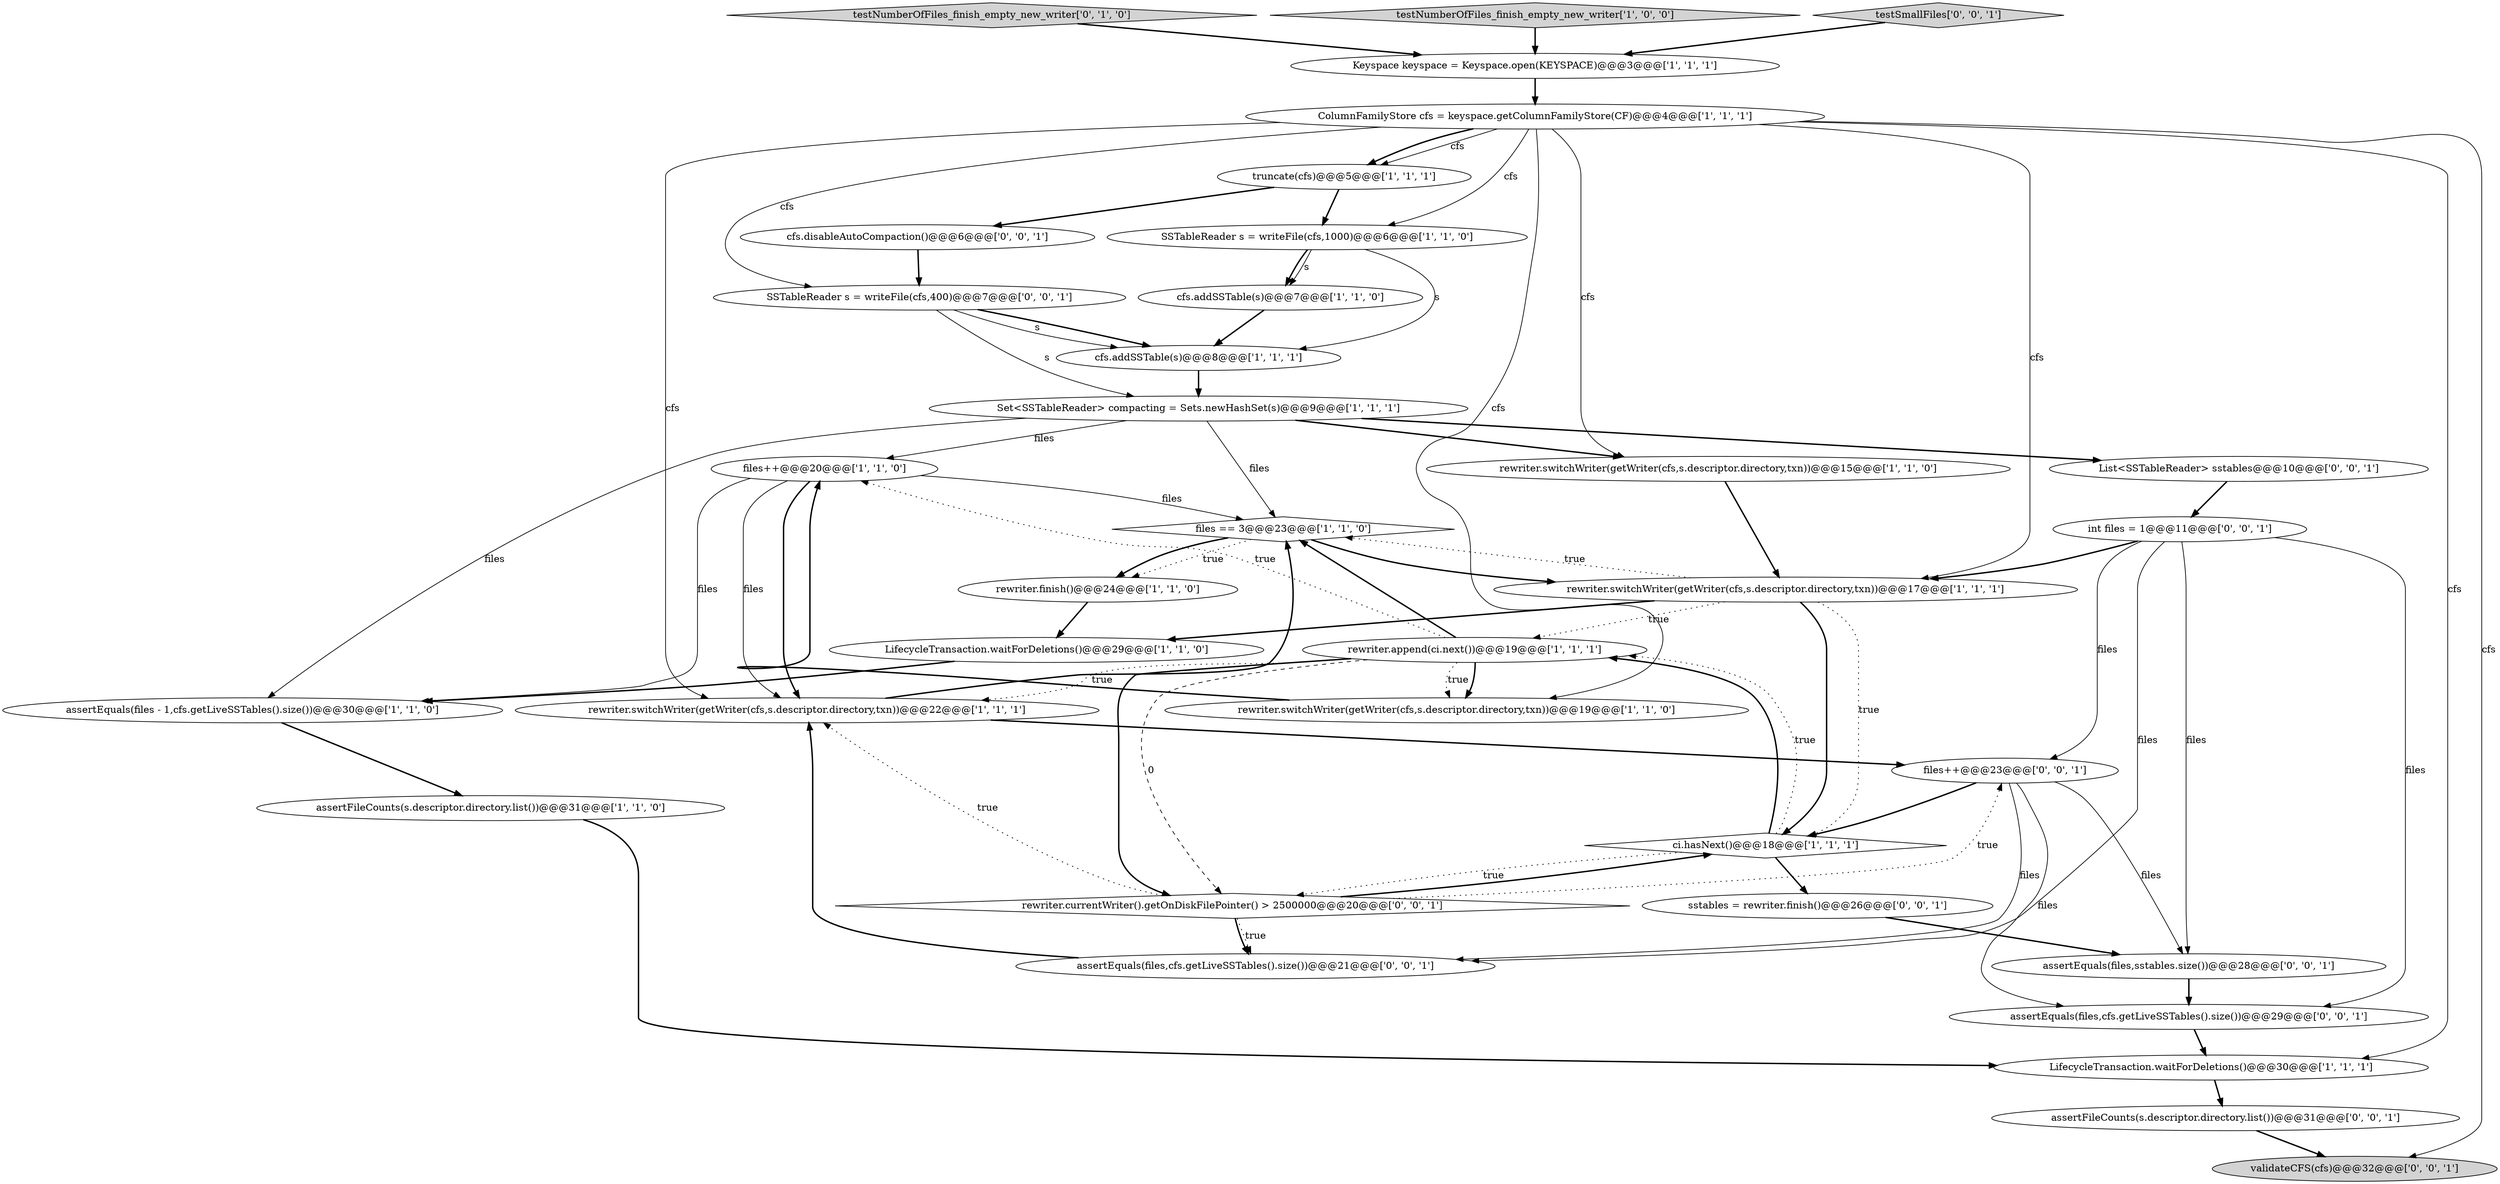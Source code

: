 digraph {
19 [style = filled, label = "files++@@@20@@@['1', '1', '0']", fillcolor = white, shape = ellipse image = "AAA0AAABBB1BBB"];
17 [style = filled, label = "LifecycleTransaction.waitForDeletions()@@@29@@@['1', '1', '0']", fillcolor = white, shape = ellipse image = "AAA0AAABBB1BBB"];
27 [style = filled, label = "files++@@@23@@@['0', '0', '1']", fillcolor = white, shape = ellipse image = "AAA0AAABBB3BBB"];
0 [style = filled, label = "assertFileCounts(s.descriptor.directory.list())@@@31@@@['1', '1', '0']", fillcolor = white, shape = ellipse image = "AAA0AAABBB1BBB"];
5 [style = filled, label = "Keyspace keyspace = Keyspace.open(KEYSPACE)@@@3@@@['1', '1', '1']", fillcolor = white, shape = ellipse image = "AAA0AAABBB1BBB"];
15 [style = filled, label = "rewriter.append(ci.next())@@@19@@@['1', '1', '1']", fillcolor = white, shape = ellipse image = "AAA0AAABBB1BBB"];
21 [style = filled, label = "testNumberOfFiles_finish_empty_new_writer['0', '1', '0']", fillcolor = lightgray, shape = diamond image = "AAA0AAABBB2BBB"];
8 [style = filled, label = "rewriter.switchWriter(getWriter(cfs,s.descriptor.directory,txn))@@@17@@@['1', '1', '1']", fillcolor = white, shape = ellipse image = "AAA0AAABBB1BBB"];
32 [style = filled, label = "assertEquals(files,cfs.getLiveSSTables().size())@@@21@@@['0', '0', '1']", fillcolor = white, shape = ellipse image = "AAA0AAABBB3BBB"];
26 [style = filled, label = "assertFileCounts(s.descriptor.directory.list())@@@31@@@['0', '0', '1']", fillcolor = white, shape = ellipse image = "AAA0AAABBB3BBB"];
20 [style = filled, label = "files == 3@@@23@@@['1', '1', '0']", fillcolor = white, shape = diamond image = "AAA0AAABBB1BBB"];
9 [style = filled, label = "truncate(cfs)@@@5@@@['1', '1', '1']", fillcolor = white, shape = ellipse image = "AAA0AAABBB1BBB"];
3 [style = filled, label = "cfs.addSSTable(s)@@@8@@@['1', '1', '1']", fillcolor = white, shape = ellipse image = "AAA0AAABBB1BBB"];
31 [style = filled, label = "rewriter.currentWriter().getOnDiskFilePointer() > 2500000@@@20@@@['0', '0', '1']", fillcolor = white, shape = diamond image = "AAA0AAABBB3BBB"];
10 [style = filled, label = "testNumberOfFiles_finish_empty_new_writer['1', '0', '0']", fillcolor = lightgray, shape = diamond image = "AAA0AAABBB1BBB"];
28 [style = filled, label = "sstables = rewriter.finish()@@@26@@@['0', '0', '1']", fillcolor = white, shape = ellipse image = "AAA0AAABBB3BBB"];
4 [style = filled, label = "assertEquals(files - 1,cfs.getLiveSSTables().size())@@@30@@@['1', '1', '0']", fillcolor = white, shape = ellipse image = "AAA0AAABBB1BBB"];
6 [style = filled, label = "rewriter.switchWriter(getWriter(cfs,s.descriptor.directory,txn))@@@22@@@['1', '1', '1']", fillcolor = white, shape = ellipse image = "AAA0AAABBB1BBB"];
13 [style = filled, label = "Set<SSTableReader> compacting = Sets.newHashSet(s)@@@9@@@['1', '1', '1']", fillcolor = white, shape = ellipse image = "AAA0AAABBB1BBB"];
14 [style = filled, label = "rewriter.switchWriter(getWriter(cfs,s.descriptor.directory,txn))@@@19@@@['1', '1', '0']", fillcolor = white, shape = ellipse image = "AAA0AAABBB1BBB"];
22 [style = filled, label = "assertEquals(files,sstables.size())@@@28@@@['0', '0', '1']", fillcolor = white, shape = ellipse image = "AAA0AAABBB3BBB"];
30 [style = filled, label = "SSTableReader s = writeFile(cfs,400)@@@7@@@['0', '0', '1']", fillcolor = white, shape = ellipse image = "AAA0AAABBB3BBB"];
18 [style = filled, label = "rewriter.finish()@@@24@@@['1', '1', '0']", fillcolor = white, shape = ellipse image = "AAA0AAABBB1BBB"];
24 [style = filled, label = "int files = 1@@@11@@@['0', '0', '1']", fillcolor = white, shape = ellipse image = "AAA0AAABBB3BBB"];
12 [style = filled, label = "cfs.addSSTable(s)@@@7@@@['1', '1', '0']", fillcolor = white, shape = ellipse image = "AAA0AAABBB1BBB"];
34 [style = filled, label = "cfs.disableAutoCompaction()@@@6@@@['0', '0', '1']", fillcolor = white, shape = ellipse image = "AAA0AAABBB3BBB"];
2 [style = filled, label = "SSTableReader s = writeFile(cfs,1000)@@@6@@@['1', '1', '0']", fillcolor = white, shape = ellipse image = "AAA0AAABBB1BBB"];
25 [style = filled, label = "validateCFS(cfs)@@@32@@@['0', '0', '1']", fillcolor = lightgray, shape = ellipse image = "AAA0AAABBB3BBB"];
11 [style = filled, label = "ci.hasNext()@@@18@@@['1', '1', '1']", fillcolor = white, shape = diamond image = "AAA0AAABBB1BBB"];
16 [style = filled, label = "rewriter.switchWriter(getWriter(cfs,s.descriptor.directory,txn))@@@15@@@['1', '1', '0']", fillcolor = white, shape = ellipse image = "AAA0AAABBB1BBB"];
7 [style = filled, label = "ColumnFamilyStore cfs = keyspace.getColumnFamilyStore(CF)@@@4@@@['1', '1', '1']", fillcolor = white, shape = ellipse image = "AAA0AAABBB1BBB"];
29 [style = filled, label = "List<SSTableReader> sstables@@@10@@@['0', '0', '1']", fillcolor = white, shape = ellipse image = "AAA0AAABBB3BBB"];
1 [style = filled, label = "LifecycleTransaction.waitForDeletions()@@@30@@@['1', '1', '1']", fillcolor = white, shape = ellipse image = "AAA0AAABBB1BBB"];
33 [style = filled, label = "testSmallFiles['0', '0', '1']", fillcolor = lightgray, shape = diamond image = "AAA0AAABBB3BBB"];
23 [style = filled, label = "assertEquals(files,cfs.getLiveSSTables().size())@@@29@@@['0', '0', '1']", fillcolor = white, shape = ellipse image = "AAA0AAABBB3BBB"];
13->20 [style = solid, label="files"];
11->28 [style = bold, label=""];
7->9 [style = solid, label="cfs"];
19->6 [style = solid, label="files"];
19->4 [style = solid, label="files"];
7->6 [style = solid, label="cfs"];
15->14 [style = bold, label=""];
16->8 [style = bold, label=""];
24->32 [style = solid, label="files"];
9->2 [style = bold, label=""];
7->30 [style = solid, label="cfs"];
27->23 [style = solid, label="files"];
31->32 [style = bold, label=""];
26->25 [style = bold, label=""];
30->13 [style = solid, label="s"];
31->6 [style = dotted, label="true"];
18->17 [style = bold, label=""];
8->15 [style = dotted, label="true"];
14->19 [style = bold, label=""];
33->5 [style = bold, label=""];
15->14 [style = dotted, label="true"];
1->26 [style = bold, label=""];
19->6 [style = bold, label=""];
7->14 [style = solid, label="cfs"];
22->23 [style = bold, label=""];
34->30 [style = bold, label=""];
13->16 [style = bold, label=""];
31->11 [style = bold, label=""];
32->6 [style = bold, label=""];
11->15 [style = bold, label=""];
2->12 [style = bold, label=""];
4->0 [style = bold, label=""];
7->2 [style = solid, label="cfs"];
7->8 [style = solid, label="cfs"];
31->32 [style = dotted, label="true"];
27->22 [style = solid, label="files"];
7->9 [style = bold, label=""];
8->17 [style = bold, label=""];
6->20 [style = bold, label=""];
20->18 [style = bold, label=""];
21->5 [style = bold, label=""];
13->29 [style = bold, label=""];
20->8 [style = bold, label=""];
6->27 [style = bold, label=""];
2->12 [style = solid, label="s"];
11->31 [style = dotted, label="true"];
24->23 [style = solid, label="files"];
10->5 [style = bold, label=""];
27->11 [style = bold, label=""];
30->3 [style = bold, label=""];
15->31 [style = bold, label=""];
15->19 [style = dotted, label="true"];
15->20 [style = bold, label=""];
0->1 [style = bold, label=""];
7->16 [style = solid, label="cfs"];
15->6 [style = dotted, label="true"];
7->25 [style = solid, label="cfs"];
31->27 [style = dotted, label="true"];
2->3 [style = solid, label="s"];
24->22 [style = solid, label="files"];
15->31 [style = dashed, label="0"];
20->18 [style = dotted, label="true"];
3->13 [style = bold, label=""];
23->1 [style = bold, label=""];
19->20 [style = solid, label="files"];
5->7 [style = bold, label=""];
7->1 [style = solid, label="cfs"];
30->3 [style = solid, label="s"];
8->11 [style = dotted, label="true"];
8->20 [style = dotted, label="true"];
12->3 [style = bold, label=""];
13->4 [style = solid, label="files"];
24->8 [style = bold, label=""];
11->15 [style = dotted, label="true"];
29->24 [style = bold, label=""];
8->11 [style = bold, label=""];
27->32 [style = solid, label="files"];
17->4 [style = bold, label=""];
28->22 [style = bold, label=""];
13->19 [style = solid, label="files"];
24->27 [style = solid, label="files"];
9->34 [style = bold, label=""];
}
